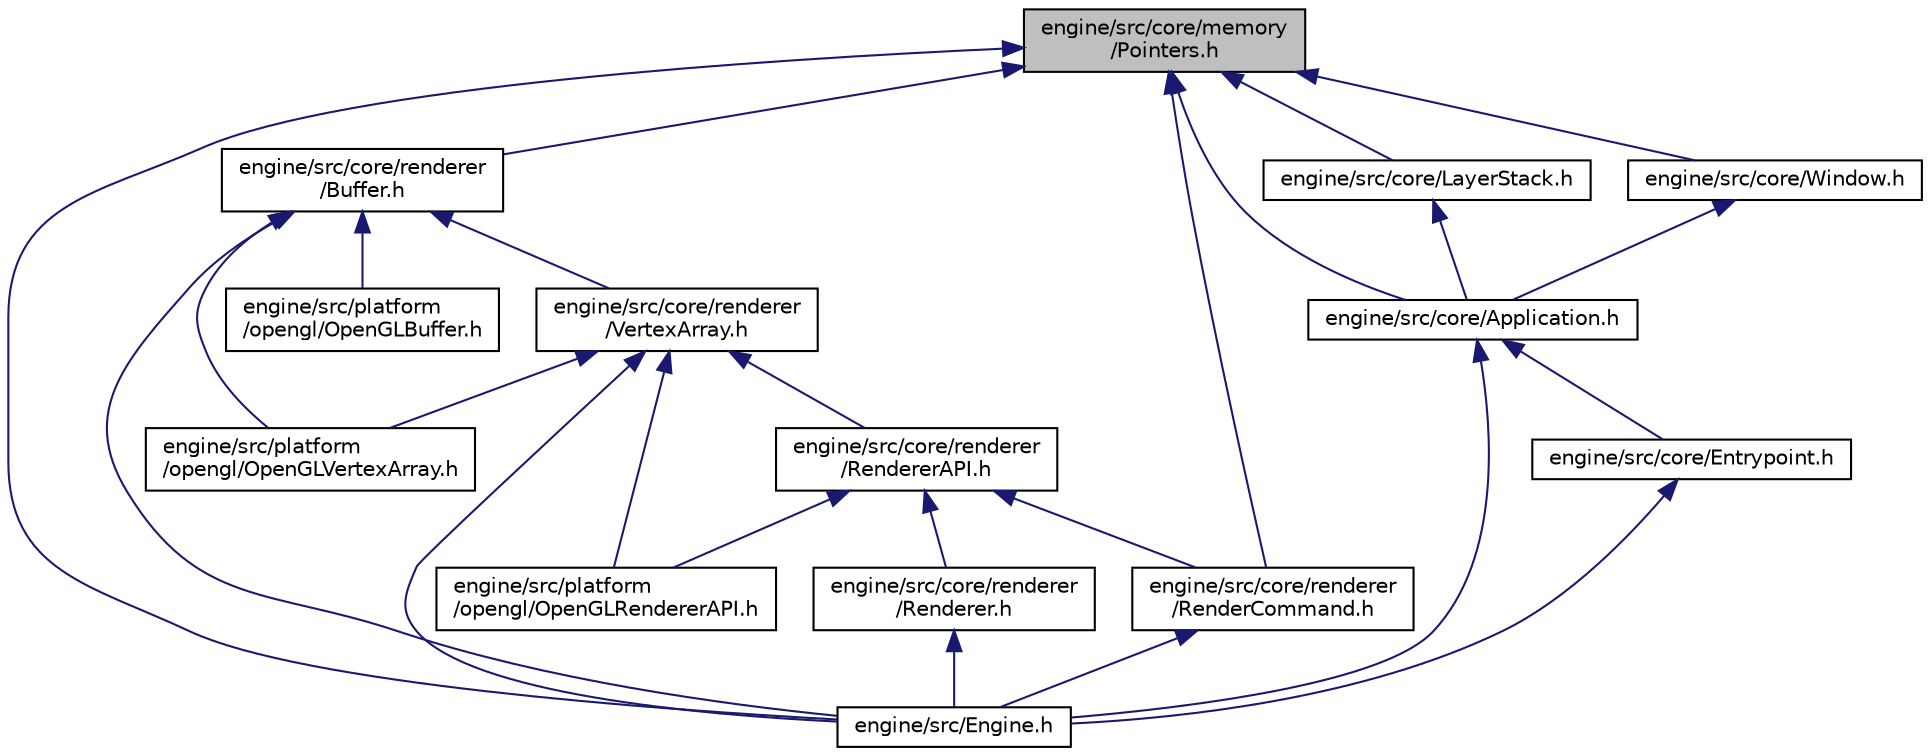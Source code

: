 digraph "engine/src/core/memory/Pointers.h"
{
 // LATEX_PDF_SIZE
  edge [fontname="Helvetica",fontsize="10",labelfontname="Helvetica",labelfontsize="10"];
  node [fontname="Helvetica",fontsize="10",shape=record];
  Node1 [label="engine/src/core/memory\l/Pointers.h",height=0.2,width=0.4,color="black", fillcolor="grey75", style="filled", fontcolor="black",tooltip="Abstraction for handling pointers within the engine. Currently just aliases for unique and shared poi..."];
  Node1 -> Node2 [dir="back",color="midnightblue",fontsize="10",style="solid",fontname="Helvetica"];
  Node2 [label="engine/src/core/Application.h",height=0.2,width=0.4,color="black", fillcolor="white", style="filled",URL="$Application_8h.html",tooltip="Contains the Application class definitions."];
  Node2 -> Node3 [dir="back",color="midnightblue",fontsize="10",style="solid",fontname="Helvetica"];
  Node3 [label="engine/src/core/Entrypoint.h",height=0.2,width=0.4,color="black", fillcolor="white", style="filled",URL="$Entrypoint_8h.html",tooltip="The entrypoint into the engine."];
  Node3 -> Node4 [dir="back",color="midnightblue",fontsize="10",style="solid",fontname="Helvetica"];
  Node4 [label="engine/src/Engine.h",height=0.2,width=0.4,color="black", fillcolor="white", style="filled",URL="$Engine_8h.html",tooltip="The entrypoint into the game engine source code."];
  Node2 -> Node4 [dir="back",color="midnightblue",fontsize="10",style="solid",fontname="Helvetica"];
  Node1 -> Node5 [dir="back",color="midnightblue",fontsize="10",style="solid",fontname="Helvetica"];
  Node5 [label="engine/src/core/LayerStack.h",height=0.2,width=0.4,color="black", fillcolor="white", style="filled",URL="$LayerStack_8h.html",tooltip="The LayerStack Definition for handling multiple layers."];
  Node5 -> Node2 [dir="back",color="midnightblue",fontsize="10",style="solid",fontname="Helvetica"];
  Node1 -> Node6 [dir="back",color="midnightblue",fontsize="10",style="solid",fontname="Helvetica"];
  Node6 [label="engine/src/core/renderer\l/Buffer.h",height=0.2,width=0.4,color="black", fillcolor="white", style="filled",URL="$Buffer_8h.html",tooltip="Buffer abstractions that allow the ease of implementing Buffers for any graphics API."];
  Node6 -> Node7 [dir="back",color="midnightblue",fontsize="10",style="solid",fontname="Helvetica"];
  Node7 [label="engine/src/core/renderer\l/VertexArray.h",height=0.2,width=0.4,color="black", fillcolor="white", style="filled",URL="$VertexArray_8h.html",tooltip="The Generic VertexArray API."];
  Node7 -> Node8 [dir="back",color="midnightblue",fontsize="10",style="solid",fontname="Helvetica"];
  Node8 [label="engine/src/core/renderer\l/RendererAPI.h",height=0.2,width=0.4,color="black", fillcolor="white", style="filled",URL="$RendererAPI_8h_source.html",tooltip=" "];
  Node8 -> Node9 [dir="back",color="midnightblue",fontsize="10",style="solid",fontname="Helvetica"];
  Node9 [label="engine/src/core/renderer\l/RenderCommand.h",height=0.2,width=0.4,color="black", fillcolor="white", style="filled",URL="$RenderCommand_8h.html",tooltip="The declaration file for the RenderCommand Wrapper."];
  Node9 -> Node4 [dir="back",color="midnightblue",fontsize="10",style="solid",fontname="Helvetica"];
  Node8 -> Node10 [dir="back",color="midnightblue",fontsize="10",style="solid",fontname="Helvetica"];
  Node10 [label="engine/src/core/renderer\l/Renderer.h",height=0.2,width=0.4,color="black", fillcolor="white", style="filled",URL="$Renderer_8h.html",tooltip="The rendering API."];
  Node10 -> Node4 [dir="back",color="midnightblue",fontsize="10",style="solid",fontname="Helvetica"];
  Node8 -> Node11 [dir="back",color="midnightblue",fontsize="10",style="solid",fontname="Helvetica"];
  Node11 [label="engine/src/platform\l/opengl/OpenGLRendererAPI.h",height=0.2,width=0.4,color="black", fillcolor="white", style="filled",URL="$OpenGLRendererAPI_8h.html",tooltip="The OpenGL rendering implementation."];
  Node7 -> Node4 [dir="back",color="midnightblue",fontsize="10",style="solid",fontname="Helvetica"];
  Node7 -> Node11 [dir="back",color="midnightblue",fontsize="10",style="solid",fontname="Helvetica"];
  Node7 -> Node12 [dir="back",color="midnightblue",fontsize="10",style="solid",fontname="Helvetica"];
  Node12 [label="engine/src/platform\l/opengl/OpenGLVertexArray.h",height=0.2,width=0.4,color="black", fillcolor="white", style="filled",URL="$OpenGLVertexArray_8h_source.html",tooltip=" "];
  Node6 -> Node4 [dir="back",color="midnightblue",fontsize="10",style="solid",fontname="Helvetica"];
  Node6 -> Node13 [dir="back",color="midnightblue",fontsize="10",style="solid",fontname="Helvetica"];
  Node13 [label="engine/src/platform\l/opengl/OpenGLBuffer.h",height=0.2,width=0.4,color="black", fillcolor="white", style="filled",URL="$OpenGLBuffer_8h_source.html",tooltip=" "];
  Node6 -> Node12 [dir="back",color="midnightblue",fontsize="10",style="solid",fontname="Helvetica"];
  Node1 -> Node9 [dir="back",color="midnightblue",fontsize="10",style="solid",fontname="Helvetica"];
  Node1 -> Node14 [dir="back",color="midnightblue",fontsize="10",style="solid",fontname="Helvetica"];
  Node14 [label="engine/src/core/Window.h",height=0.2,width=0.4,color="black", fillcolor="white", style="filled",URL="$core_2Window_8h.html",tooltip="The Abstract Window definition."];
  Node14 -> Node2 [dir="back",color="midnightblue",fontsize="10",style="solid",fontname="Helvetica"];
  Node1 -> Node4 [dir="back",color="midnightblue",fontsize="10",style="solid",fontname="Helvetica"];
}
